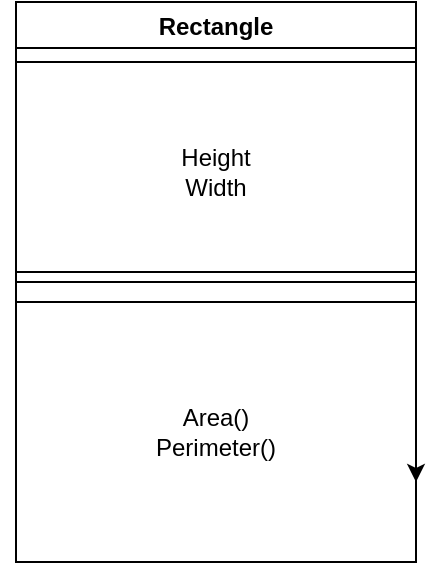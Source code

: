 <mxfile version="18.2.0" type="github">
  <diagram name="Page-1" id="e7e014a7-5840-1c2e-5031-d8a46d1fe8dd">
    <mxGraphModel dx="1422" dy="762" grid="1" gridSize="10" guides="1" tooltips="1" connect="1" arrows="1" fold="1" page="1" pageScale="1" pageWidth="1169" pageHeight="826" background="none" math="0" shadow="0">
      <root>
        <mxCell id="0" />
        <mxCell id="1" parent="0" />
        <mxCell id="XCaDK8QHSoxDQehriGGn-24" value="Rectangle" style="swimlane;" vertex="1" parent="1">
          <mxGeometry x="480" y="290" width="200" height="270" as="geometry" />
        </mxCell>
        <mxCell id="XCaDK8QHSoxDQehriGGn-26" value="Height&lt;br&gt;Width" style="rounded=0;whiteSpace=wrap;html=1;" vertex="1" parent="XCaDK8QHSoxDQehriGGn-24">
          <mxGeometry y="30" width="200" height="110" as="geometry" />
        </mxCell>
        <mxCell id="XCaDK8QHSoxDQehriGGn-29" value="Area()&lt;br&gt;Perimeter()" style="rounded=0;whiteSpace=wrap;html=1;" vertex="1" parent="XCaDK8QHSoxDQehriGGn-24">
          <mxGeometry y="150" width="200" height="130" as="geometry" />
        </mxCell>
        <mxCell id="XCaDK8QHSoxDQehriGGn-25" value="" style="endArrow=none;html=1;rounded=0;entryX=1;entryY=0.5;entryDx=0;entryDy=0;exitX=0;exitY=0.5;exitDx=0;exitDy=0;" edge="1" parent="1" source="XCaDK8QHSoxDQehriGGn-24" target="XCaDK8QHSoxDQehriGGn-24">
          <mxGeometry width="50" height="50" relative="1" as="geometry">
            <mxPoint x="490" y="430" as="sourcePoint" />
            <mxPoint x="610" y="370" as="targetPoint" />
          </mxGeometry>
        </mxCell>
        <mxCell id="XCaDK8QHSoxDQehriGGn-28" style="edgeStyle=orthogonalEdgeStyle;rounded=0;orthogonalLoop=1;jettySize=auto;html=1;exitX=0;exitY=1;exitDx=0;exitDy=0;" edge="1" parent="1" source="XCaDK8QHSoxDQehriGGn-26">
          <mxGeometry relative="1" as="geometry">
            <mxPoint x="680" y="530" as="targetPoint" />
            <Array as="points">
              <mxPoint x="680" y="430" />
            </Array>
          </mxGeometry>
        </mxCell>
      </root>
    </mxGraphModel>
  </diagram>
</mxfile>

